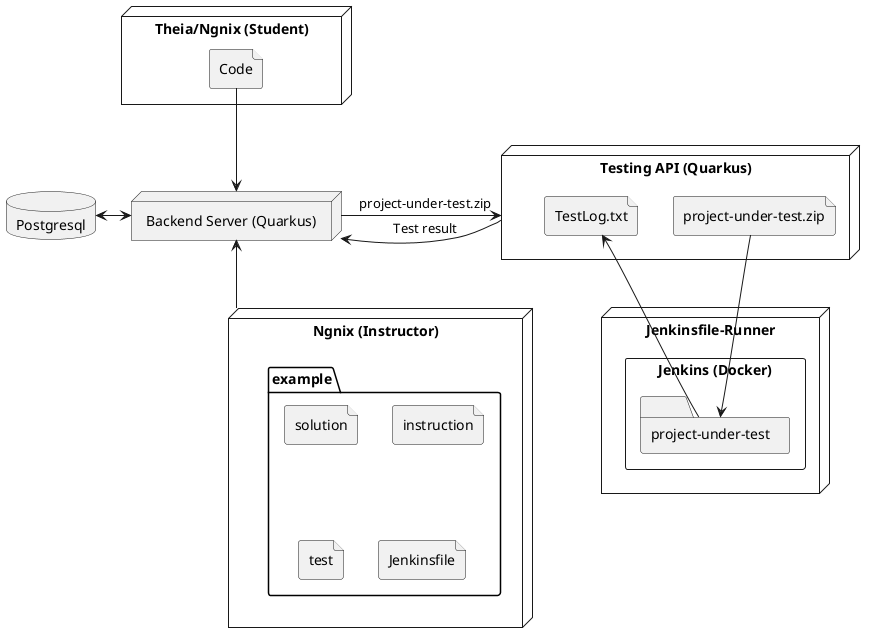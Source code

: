 @startuml
node "Ngnix (Instructor)" as instructor {
    folder "example" as fo5 {
        file "solution" as file2
        file "instruction" as file3
        file "test" as file4
        file "Jenkinsfile" as file5
    }

}

node "Theia/Ngnix (Student)" {
    file "Code" as student
}

node "Backend Server (Quarkus)" as backend {

}

database "Postgresql" as db

node "Testing API (Quarkus)" as testapi{
    file "project-under-test.zip" as file1
    file "TestLog.txt" as testLog
}

node "Jenkinsfile-Runner" as jenkins {
    rectangle "Jenkins (Docker)" as re3{
            folder "project-under-test" as projectUnderTest
        }
}

instructor -up-> backend

student --> backend

backend <-left-> db

backend -right-> testapi : project-under-test.zip
testapi -left-> backend : Test result

file1 --> projectUnderTest

projectUnderTest -up-> testLog
@enduml